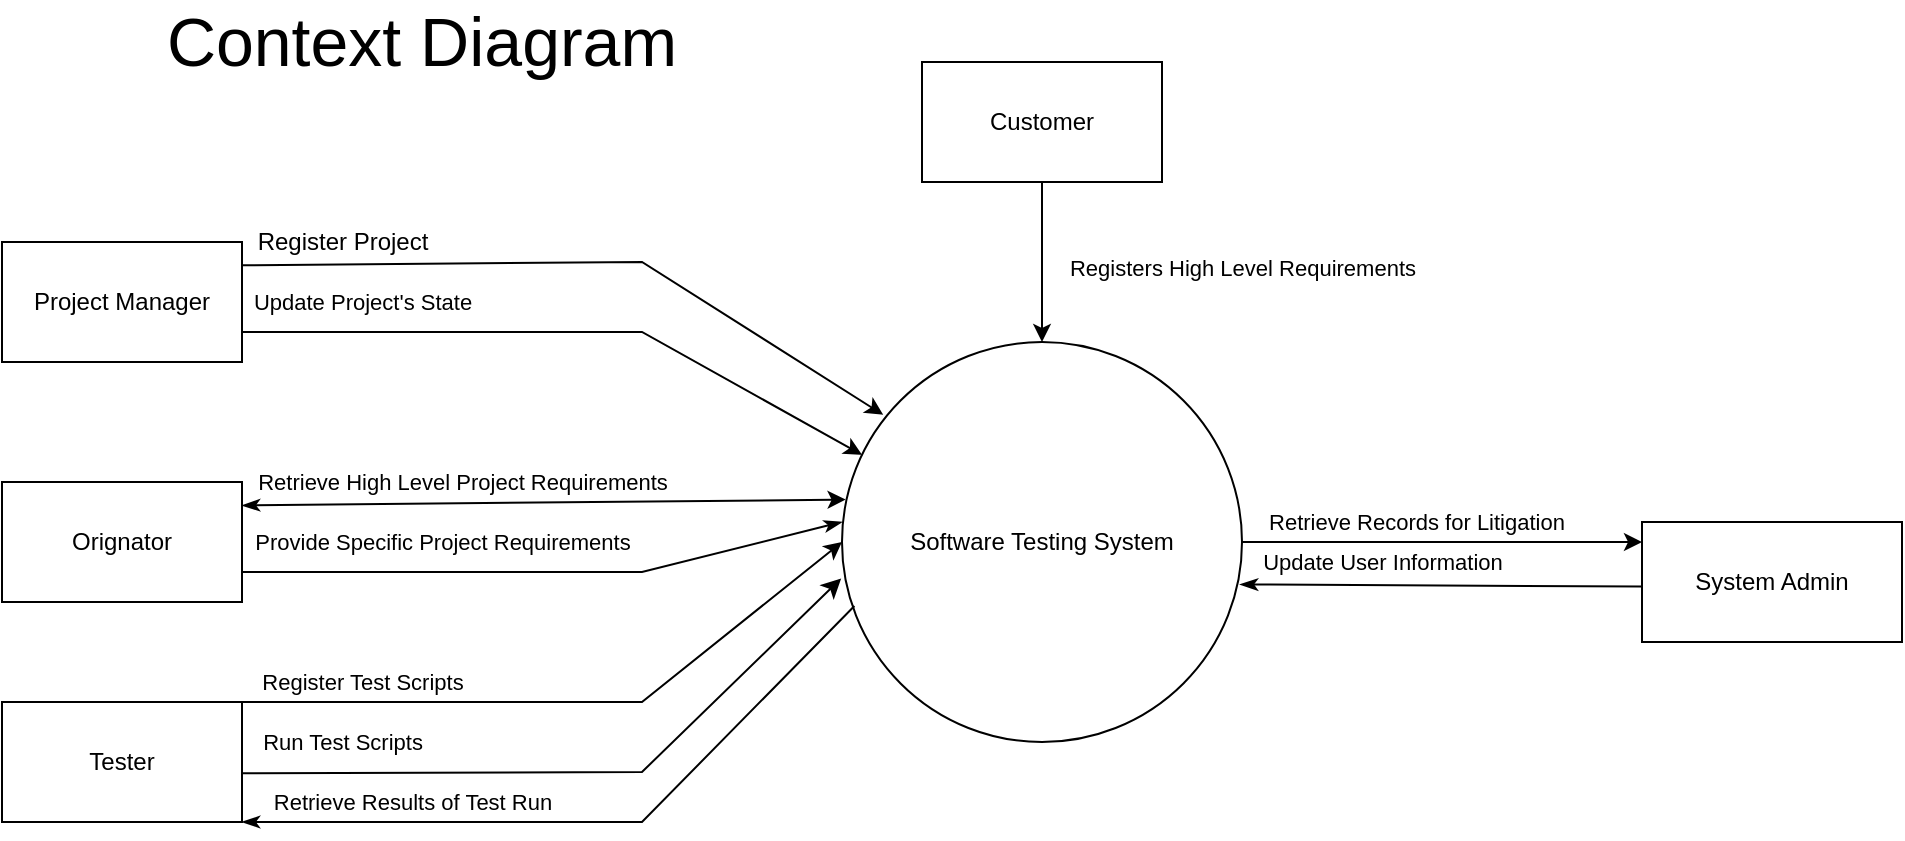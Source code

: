 <mxfile version="13.10.8" type="device"><diagram id="sBmvfHKigkYki1Tr7b9M" name="Page-1"><mxGraphModel dx="1422" dy="762" grid="1" gridSize="10" guides="1" tooltips="1" connect="1" arrows="1" fold="1" page="1" pageScale="1" pageWidth="827" pageHeight="1169" math="0" shadow="0"><root><mxCell id="0"/><mxCell id="1" parent="0"/><mxCell id="z5QmDdNtPrOrDmqPZKfu-153" value="Software Testing System" style="ellipse;whiteSpace=wrap;html=1;aspect=fixed;" parent="1" vertex="1"><mxGeometry x="540" y="360" width="200" height="200" as="geometry"/></mxCell><mxCell id="z5QmDdNtPrOrDmqPZKfu-155" value="Customer" style="rounded=0;whiteSpace=wrap;html=1;" parent="1" vertex="1"><mxGeometry x="580" y="220" width="120" height="60" as="geometry"/></mxCell><mxCell id="z5QmDdNtPrOrDmqPZKfu-156" value="" style="endArrow=classic;html=1;entryX=0.5;entryY=0;entryDx=0;entryDy=0;exitX=0.5;exitY=1;exitDx=0;exitDy=0;" parent="1" source="z5QmDdNtPrOrDmqPZKfu-155" target="z5QmDdNtPrOrDmqPZKfu-153" edge="1"><mxGeometry width="50" height="50" relative="1" as="geometry"><mxPoint x="627.54" y="161.08" as="sourcePoint"/><mxPoint x="628.4" y="392.6" as="targetPoint"/></mxGeometry></mxCell><mxCell id="z5QmDdNtPrOrDmqPZKfu-157" value="Registers High Level Requirements" style="edgeLabel;html=1;align=center;verticalAlign=middle;resizable=0;points=[];" parent="z5QmDdNtPrOrDmqPZKfu-156" vertex="1" connectable="0"><mxGeometry x="0.148" y="-1" relative="1" as="geometry"><mxPoint x="101" y="-3" as="offset"/></mxGeometry></mxCell><mxCell id="z5QmDdNtPrOrDmqPZKfu-158" value="" style="endArrow=classic;html=1;entryX=0;entryY=0.5;entryDx=0;entryDy=0;exitX=1;exitY=0.5;exitDx=0;exitDy=0;" parent="1" source="z5QmDdNtPrOrDmqPZKfu-153" edge="1"><mxGeometry width="50" height="50" relative="1" as="geometry"><mxPoint x="680.4" y="403" as="sourcePoint"/><mxPoint x="940" y="460" as="targetPoint"/></mxGeometry></mxCell><mxCell id="z5QmDdNtPrOrDmqPZKfu-159" value="Retrieve Records for Litigation" style="edgeLabel;html=1;align=center;verticalAlign=middle;resizable=0;points=[];" parent="1" vertex="1" connectable="0"><mxGeometry x="827" y="450.002" as="geometry"/></mxCell><mxCell id="z5QmDdNtPrOrDmqPZKfu-160" value="" style="endArrow=classic;html=1;strokeWidth=1;exitX=1;exitY=0.194;exitDx=0;exitDy=0;rounded=0;exitPerimeter=0;entryX=0.103;entryY=0.182;entryDx=0;entryDy=0;entryPerimeter=0;" parent="1" source="z5QmDdNtPrOrDmqPZKfu-226" target="z5QmDdNtPrOrDmqPZKfu-153" edge="1"><mxGeometry width="50" height="50" relative="1" as="geometry"><mxPoint x="260" y="280" as="sourcePoint"/><mxPoint x="559" y="433" as="targetPoint"/><Array as="points"><mxPoint x="440" y="320"/></Array></mxGeometry></mxCell><mxCell id="z5QmDdNtPrOrDmqPZKfu-161" value="Provide Specific Project Requirements" style="edgeLabel;html=1;align=center;verticalAlign=middle;resizable=0;points=[];" parent="z5QmDdNtPrOrDmqPZKfu-160" vertex="1" connectable="0"><mxGeometry x="-0.257" y="-1" relative="1" as="geometry"><mxPoint x="-27.43" y="138.4" as="offset"/></mxGeometry></mxCell><mxCell id="z5QmDdNtPrOrDmqPZKfu-162" value="" style="endArrow=classic;html=1;strokeWidth=1;exitX=1;exitY=0.75;exitDx=0;exitDy=0;rounded=0;entryX=0.05;entryY=0.282;entryDx=0;entryDy=0;entryPerimeter=0;" parent="1" source="z5QmDdNtPrOrDmqPZKfu-226" target="z5QmDdNtPrOrDmqPZKfu-153" edge="1"><mxGeometry width="50" height="50" relative="1" as="geometry"><mxPoint x="259.86" y="321.76" as="sourcePoint"/><mxPoint x="440" y="570" as="targetPoint"/><Array as="points"><mxPoint x="440" y="355"/></Array></mxGeometry></mxCell><mxCell id="z5QmDdNtPrOrDmqPZKfu-163" value="Register Test Scripts" style="edgeLabel;html=1;align=center;verticalAlign=middle;resizable=0;points=[];" parent="z5QmDdNtPrOrDmqPZKfu-162" vertex="1" connectable="0"><mxGeometry x="-0.414" y="1" relative="1" as="geometry"><mxPoint x="-35.43" y="176" as="offset"/></mxGeometry></mxCell><mxCell id="z5QmDdNtPrOrDmqPZKfu-164" value="" style="endArrow=classic;html=1;strokeWidth=1;entryX=0.009;entryY=0.394;entryDx=0;entryDy=0;entryPerimeter=0;rounded=0;exitX=1;exitY=0.195;exitDx=0;exitDy=0;exitPerimeter=0;startArrow=classicThin;startFill=1;" parent="1" source="z5QmDdNtPrOrDmqPZKfu-176" target="z5QmDdNtPrOrDmqPZKfu-153" edge="1"><mxGeometry width="50" height="50" relative="1" as="geometry"><mxPoint x="310" y="440" as="sourcePoint"/><mxPoint x="565.2" y="464.6" as="targetPoint"/><Array as="points"/></mxGeometry></mxCell><mxCell id="z5QmDdNtPrOrDmqPZKfu-165" value="Register Project" style="text;html=1;align=center;verticalAlign=middle;resizable=0;points=[];autosize=1;" parent="1" vertex="1"><mxGeometry x="240" y="300" width="100" height="20" as="geometry"/></mxCell><mxCell id="z5QmDdNtPrOrDmqPZKfu-166" value="" style="endArrow=classic;html=1;strokeWidth=1;rounded=0;entryX=0;entryY=0.5;entryDx=0;entryDy=0;exitX=1;exitY=0;exitDx=0;exitDy=0;" parent="1" source="z5QmDdNtPrOrDmqPZKfu-224" target="z5QmDdNtPrOrDmqPZKfu-153" edge="1"><mxGeometry width="50" height="50" relative="1" as="geometry"><mxPoint x="260" y="520" as="sourcePoint"/><mxPoint x="549" y="470" as="targetPoint"/><Array as="points"><mxPoint x="440" y="540"/></Array></mxGeometry></mxCell><mxCell id="z5QmDdNtPrOrDmqPZKfu-167" value="Run Test Scripts" style="edgeLabel;html=1;align=center;verticalAlign=middle;resizable=0;points=[];" parent="z5QmDdNtPrOrDmqPZKfu-166" vertex="1" connectable="0"><mxGeometry x="-0.607" y="-1" relative="1" as="geometry"><mxPoint x="-14.57" y="19" as="offset"/></mxGeometry></mxCell><mxCell id="z5QmDdNtPrOrDmqPZKfu-168" value="" style="endArrow=classic;html=1;strokeWidth=1;exitX=1;exitY=0.594;exitDx=0;exitDy=0;entryX=-0.002;entryY=0.591;entryDx=0;entryDy=0;entryPerimeter=0;exitPerimeter=0;rounded=0;startArrow=none;startFill=0;endFill=1;endSize=7;startSize=7;" parent="1" source="z5QmDdNtPrOrDmqPZKfu-224" target="z5QmDdNtPrOrDmqPZKfu-153" edge="1"><mxGeometry width="50" height="50" relative="1" as="geometry"><mxPoint x="260" y="560.08" as="sourcePoint"/><mxPoint x="548.4" y="522.34" as="targetPoint"/><Array as="points"><mxPoint x="440" y="575"/></Array></mxGeometry></mxCell><mxCell id="z5QmDdNtPrOrDmqPZKfu-169" value="Retrieve Results of Test Run" style="edgeLabel;html=1;align=center;verticalAlign=middle;resizable=0;points=[];" parent="z5QmDdNtPrOrDmqPZKfu-168" vertex="1" connectable="0"><mxGeometry x="-0.607" y="-1" relative="1" as="geometry"><mxPoint x="18.33" y="13.58" as="offset"/></mxGeometry></mxCell><mxCell id="z5QmDdNtPrOrDmqPZKfu-170" value="" style="endArrow=none;html=1;strokeWidth=1;entryX=0.031;entryY=0.66;entryDx=0;entryDy=0;entryPerimeter=0;rounded=0;exitX=1;exitY=1;exitDx=0;exitDy=0;startArrow=classicThin;startFill=1;endFill=0;" parent="1" source="z5QmDdNtPrOrDmqPZKfu-224" target="z5QmDdNtPrOrDmqPZKfu-153" edge="1"><mxGeometry width="50" height="50" relative="1" as="geometry"><mxPoint x="260.28" y="600.4" as="sourcePoint"/><mxPoint x="550" y="554.14" as="targetPoint"/><Array as="points"><mxPoint x="440" y="600"/></Array></mxGeometry></mxCell><mxCell id="z5QmDdNtPrOrDmqPZKfu-171" value="Update Project's State" style="edgeLabel;html=1;align=center;verticalAlign=middle;resizable=0;points=[];" parent="z5QmDdNtPrOrDmqPZKfu-170" vertex="1" connectable="0"><mxGeometry x="-0.607" y="-1" relative="1" as="geometry"><mxPoint x="-9.2" y="-261" as="offset"/></mxGeometry></mxCell><mxCell id="z5QmDdNtPrOrDmqPZKfu-172" value="" style="endArrow=classicThin;html=1;strokeWidth=1;entryX=0;entryY=0.45;entryDx=0;entryDy=0;entryPerimeter=0;rounded=0;startArrow=none;startFill=0;endFill=1;exitX=1;exitY=0.75;exitDx=0;exitDy=0;" parent="1" source="z5QmDdNtPrOrDmqPZKfu-176" target="z5QmDdNtPrOrDmqPZKfu-153" edge="1"><mxGeometry width="50" height="50" relative="1" as="geometry"><mxPoint x="390" y="480" as="sourcePoint"/><mxPoint x="550.0" y="467.4" as="targetPoint"/><Array as="points"><mxPoint x="440" y="475"/></Array></mxGeometry></mxCell><mxCell id="z5QmDdNtPrOrDmqPZKfu-173" value="Retrieve High Level Project Requirements" style="edgeLabel;html=1;align=center;verticalAlign=middle;resizable=0;points=[];" parent="1" vertex="1" connectable="0"><mxGeometry x="349.995" y="430.002" as="geometry"/></mxCell><mxCell id="z5QmDdNtPrOrDmqPZKfu-175" value="&lt;font style=&quot;font-size: 34px&quot;&gt;Context Diagram&lt;/font&gt;" style="text;html=1;strokeColor=none;fillColor=none;align=center;verticalAlign=middle;whiteSpace=wrap;rounded=0;" parent="1" vertex="1"><mxGeometry x="190" y="200" width="280" height="20" as="geometry"/></mxCell><mxCell id="z5QmDdNtPrOrDmqPZKfu-176" value="Orignator" style="rounded=0;whiteSpace=wrap;html=1;" parent="1" vertex="1"><mxGeometry x="120" y="430" width="120" height="60" as="geometry"/></mxCell><mxCell id="z5QmDdNtPrOrDmqPZKfu-224" value="Tester" style="rounded=0;whiteSpace=wrap;html=1;" parent="1" vertex="1"><mxGeometry x="120" y="540" width="120" height="60" as="geometry"/></mxCell><mxCell id="z5QmDdNtPrOrDmqPZKfu-226" value="Project Manager" style="rounded=0;whiteSpace=wrap;html=1;" parent="1" vertex="1"><mxGeometry x="120" y="310" width="120" height="60" as="geometry"/></mxCell><mxCell id="z5QmDdNtPrOrDmqPZKfu-229" value="" style="endArrow=none;html=1;entryX=0.001;entryY=0.871;entryDx=0;entryDy=0;exitX=0.995;exitY=0.606;exitDx=0;exitDy=0;exitPerimeter=0;entryPerimeter=0;endFill=0;startArrow=classicThin;startFill=1;" parent="1" source="z5QmDdNtPrOrDmqPZKfu-153" edge="1"><mxGeometry width="50" height="50" relative="1" as="geometry"><mxPoint x="640" y="560" as="sourcePoint"/><mxPoint x="940.13" y="482.26" as="targetPoint"/></mxGeometry></mxCell><mxCell id="z5QmDdNtPrOrDmqPZKfu-230" value="Update User Information" style="edgeLabel;html=1;align=center;verticalAlign=middle;resizable=0;points=[];" parent="z5QmDdNtPrOrDmqPZKfu-229" vertex="1" connectable="0"><mxGeometry x="0.148" y="-1" relative="1" as="geometry"><mxPoint x="-44.42" y="-12.81" as="offset"/></mxGeometry></mxCell><mxCell id="z5QmDdNtPrOrDmqPZKfu-231" value="System Admin" style="rounded=0;whiteSpace=wrap;html=1;" parent="1" vertex="1"><mxGeometry x="940" y="450" width="130" height="60" as="geometry"/></mxCell></root></mxGraphModel></diagram></mxfile>
